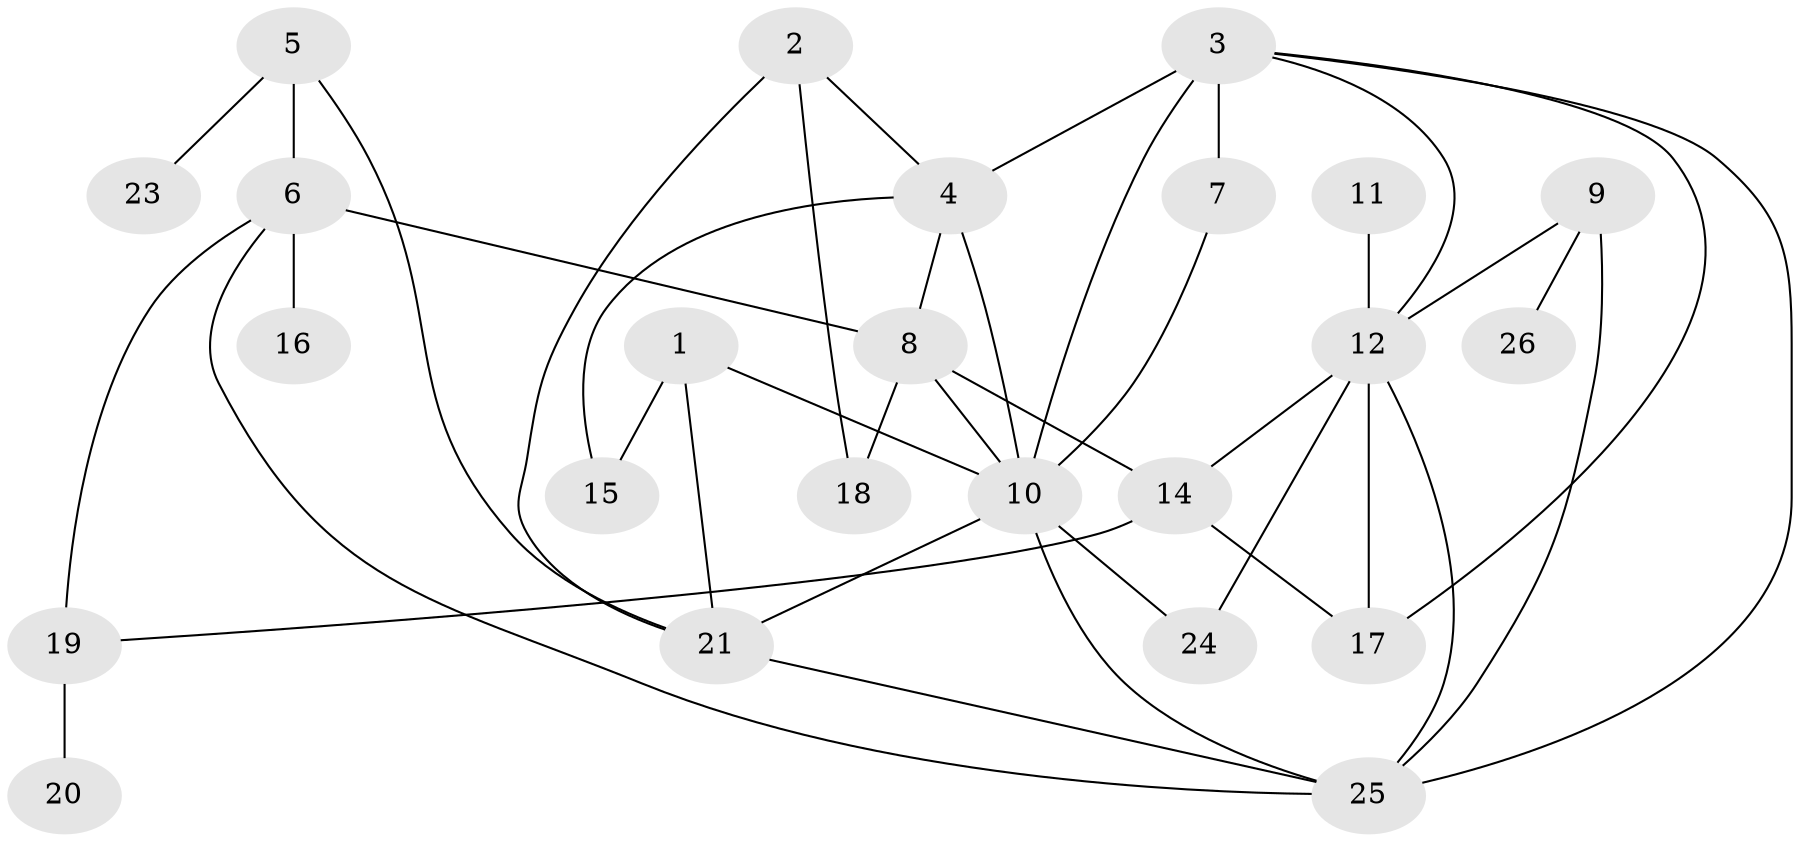 // original degree distribution, {3: 0.28846153846153844, 2: 0.19230769230769232, 4: 0.21153846153846154, 1: 0.1346153846153846, 5: 0.11538461538461539, 0: 0.038461538461538464, 6: 0.019230769230769232}
// Generated by graph-tools (version 1.1) at 2025/33/03/09/25 02:33:37]
// undirected, 24 vertices, 41 edges
graph export_dot {
graph [start="1"]
  node [color=gray90,style=filled];
  1;
  2;
  3;
  4;
  5;
  6;
  7;
  8;
  9;
  10;
  11;
  12;
  14;
  15;
  16;
  17;
  18;
  19;
  20;
  21;
  23;
  24;
  25;
  26;
  1 -- 10 [weight=1.0];
  1 -- 15 [weight=1.0];
  1 -- 21 [weight=1.0];
  2 -- 4 [weight=1.0];
  2 -- 18 [weight=1.0];
  2 -- 21 [weight=1.0];
  3 -- 4 [weight=1.0];
  3 -- 7 [weight=3.0];
  3 -- 10 [weight=2.0];
  3 -- 12 [weight=1.0];
  3 -- 17 [weight=1.0];
  3 -- 25 [weight=1.0];
  4 -- 8 [weight=1.0];
  4 -- 10 [weight=2.0];
  4 -- 15 [weight=1.0];
  5 -- 6 [weight=1.0];
  5 -- 21 [weight=1.0];
  5 -- 23 [weight=1.0];
  6 -- 8 [weight=1.0];
  6 -- 16 [weight=1.0];
  6 -- 19 [weight=1.0];
  6 -- 25 [weight=1.0];
  7 -- 10 [weight=1.0];
  8 -- 10 [weight=1.0];
  8 -- 14 [weight=2.0];
  8 -- 18 [weight=1.0];
  9 -- 12 [weight=1.0];
  9 -- 25 [weight=1.0];
  9 -- 26 [weight=1.0];
  10 -- 21 [weight=1.0];
  10 -- 24 [weight=1.0];
  10 -- 25 [weight=1.0];
  11 -- 12 [weight=1.0];
  12 -- 14 [weight=1.0];
  12 -- 17 [weight=1.0];
  12 -- 24 [weight=1.0];
  12 -- 25 [weight=1.0];
  14 -- 17 [weight=1.0];
  14 -- 19 [weight=1.0];
  19 -- 20 [weight=1.0];
  21 -- 25 [weight=1.0];
}
